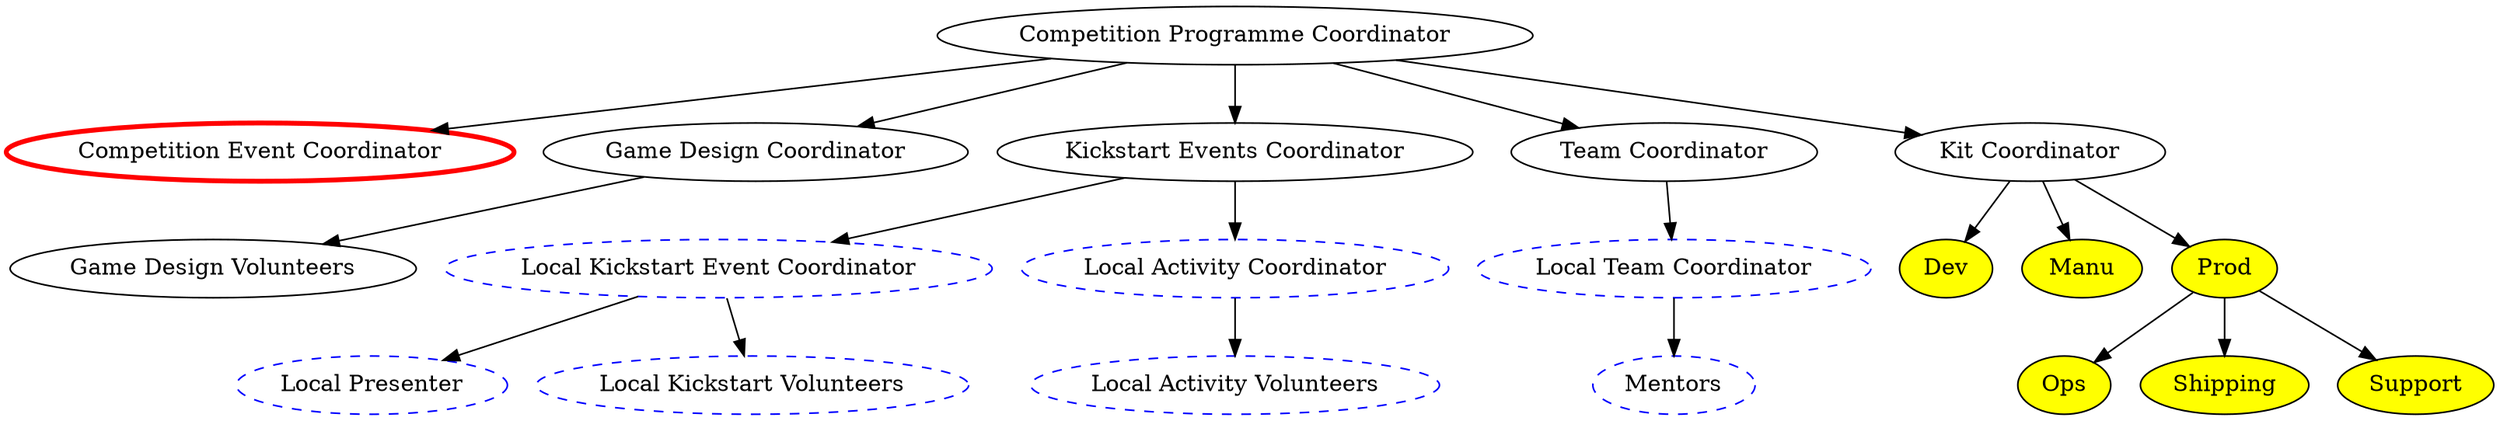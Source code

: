 digraph {
	####### Node declarations
	comp_prog_coord [label="Competition Programme Coordinator" email="competition-program@studentrobotics.org"];
	
	# Competition Coordinator Subordinates
	comp_event_coord [label="Competition Event Coordinator" color=red penwidth=3 rolesexclude=true]; // Email and tel defined in comp-event.dot
	game_design_coord [label="Game Design Coordinator" email="game-design@studentrobotics.org"];
	kickstart_event_coord [label="Kickstart Events Coordinator" email="kickstart@studentrobotics.org"];
	team_coord [label="Team Coordinator" email="teams@studentrobotics.org"];
	kit [label="Kit Coordinator" email="kit@studentrobotics.org"];
	
	### Fourth Level
	
	# Kickstart Event Coordinator Subordinates
	local_ks_event_coord[label="Local Kickstart Event Coordinator" color=blue style=dashed contactsexclude=true];
	local_activity_coord[label="Local Activity Coordinator" color=blue style=dashed contactsexclude=true];
	
	local_team_coord[label="Local Team Coordinator" color=blue style=dashed contactsexclude=true];

	game_design_volunteers[label="Game Design Volunteers" contactsexclude=true];

	# Kit Coordinator Subordinates
	kit_dev[label="Dev" fillcolor=yellow style=filled contactsexclude=true];
	kit_manu[label="Manu" fillcolor=yellow style=filled contactsexclude=true];
	kit_prod[label="Prod" fillcolor=yellow style=filled contactsexclude=true];
	
	### Fifth Level
	local_presenter[label="Local Presenter" color=blue style=dashed contactsexclude=true];
	local_ks_volunteers[label="Local Kickstart Volunteers" color=blue style=dashed contactsexclude=true];
	local_activity_volunteers[label="Local Activity Volunteers" color=blue style=dashed contactsexclude=true];
	
	mentors[label="Mentors" color=blue style=dashed contactsexclude=true];
	
	# Kit Prod Subordinates
	kit_ops[label="Ops" fillcolor=yellow style=filled contactsexclude=true];
	kit_shipping[label="Shipping" fillcolor=yellow style=filled contactsexclude=true];
	kit_support[label="Support" fillcolor=yellow style=filled contactsexclude=true];
	
	###### Connections between nodes
	
	comp_prog_coord -> { comp_event_coord game_design_coord kickstart_event_coord team_coord kit };
	
	kickstart_event_coord -> { local_ks_event_coord local_activity_coord };
		
	local_ks_event_coord -> { local_presenter local_ks_volunteers };
		
	local_activity_coord -> local_activity_volunteers;
		
	team_coord -> local_team_coord;
	local_team_coord -> mentors;
		
	kit -> { kit_dev kit_manu kit_prod };
	kit_prod -> { kit_ops kit_shipping kit_support };

	game_design_coord -> game_design_volunteers;
}
		      